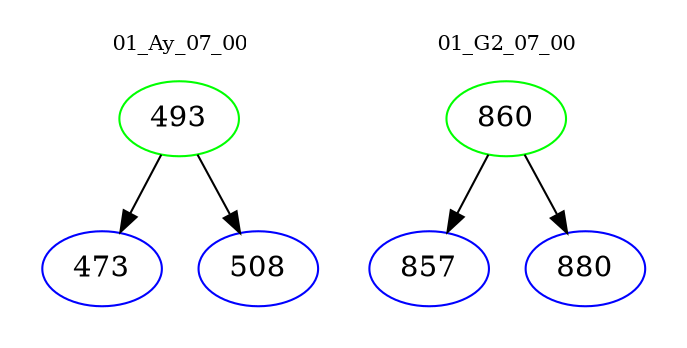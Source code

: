 digraph{
subgraph cluster_0 {
color = white
label = "01_Ay_07_00";
fontsize=10;
T0_493 [label="493", color="green"]
T0_493 -> T0_473 [color="black"]
T0_473 [label="473", color="blue"]
T0_493 -> T0_508 [color="black"]
T0_508 [label="508", color="blue"]
}
subgraph cluster_1 {
color = white
label = "01_G2_07_00";
fontsize=10;
T1_860 [label="860", color="green"]
T1_860 -> T1_857 [color="black"]
T1_857 [label="857", color="blue"]
T1_860 -> T1_880 [color="black"]
T1_880 [label="880", color="blue"]
}
}
